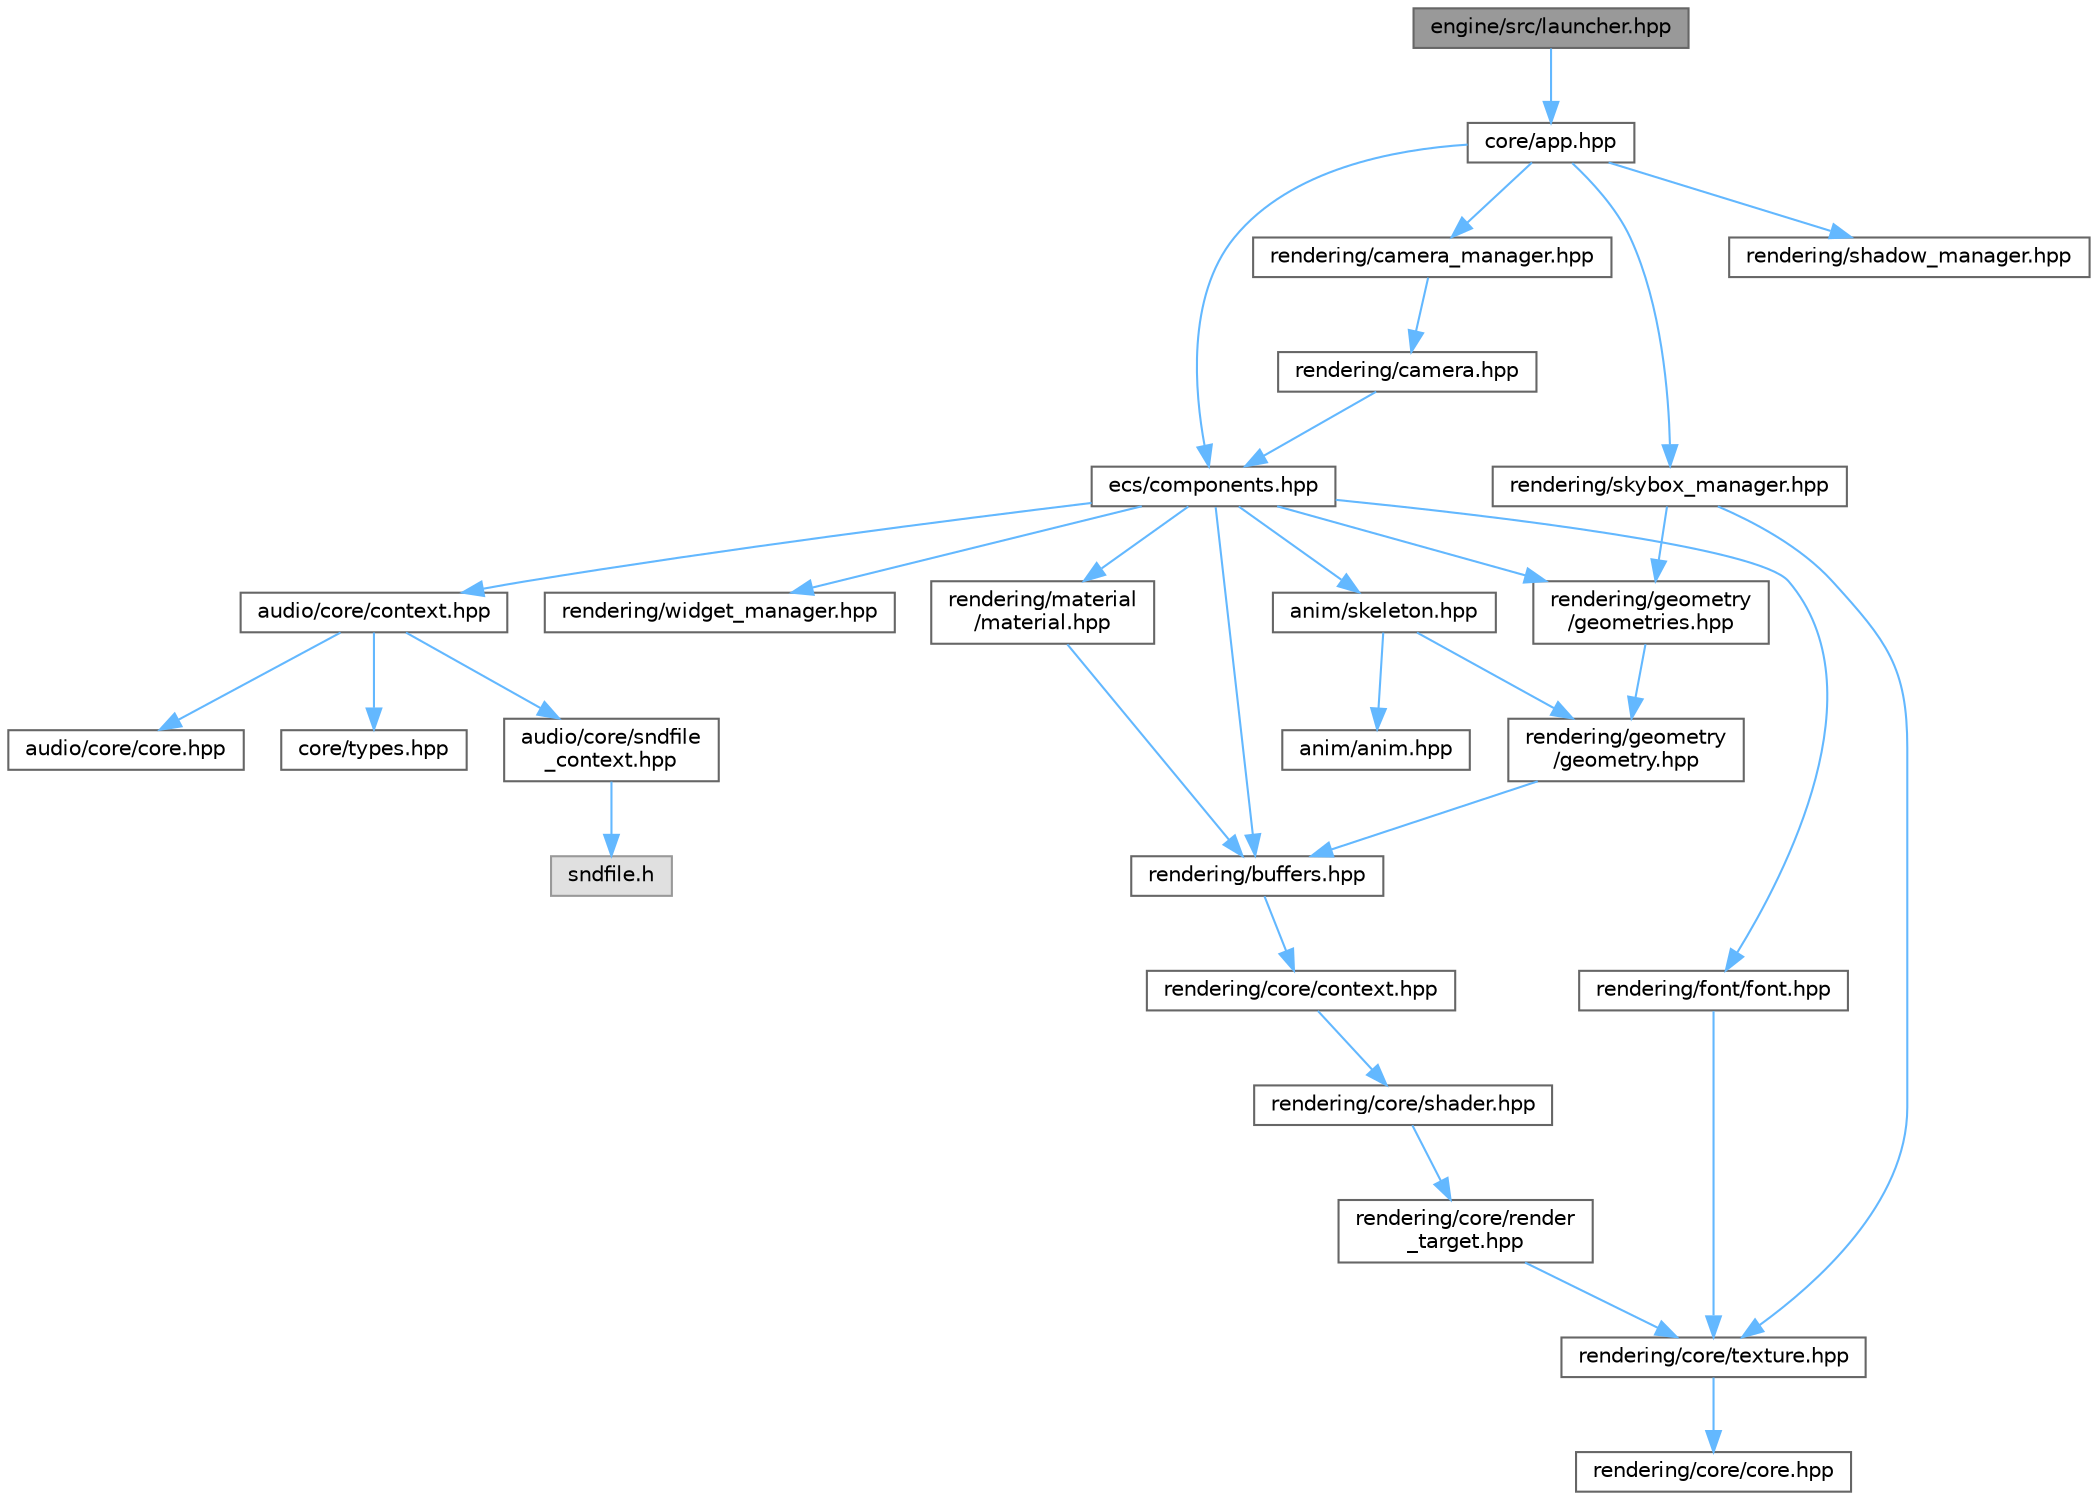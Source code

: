 digraph "engine/src/launcher.hpp"
{
 // LATEX_PDF_SIZE
  bgcolor="transparent";
  edge [fontname=Helvetica,fontsize=10,labelfontname=Helvetica,labelfontsize=10];
  node [fontname=Helvetica,fontsize=10,shape=box,height=0.2,width=0.4];
  Node1 [id="Node000001",label="engine/src/launcher.hpp",height=0.2,width=0.4,color="gray40", fillcolor="grey60", style="filled", fontcolor="black",tooltip=" "];
  Node1 -> Node2 [id="edge32_Node000001_Node000002",color="steelblue1",style="solid",tooltip=" "];
  Node2 [id="Node000002",label="core/app.hpp",height=0.2,width=0.4,color="grey40", fillcolor="white", style="filled",URL="$app_8hpp.html",tooltip=" "];
  Node2 -> Node3 [id="edge33_Node000002_Node000003",color="steelblue1",style="solid",tooltip=" "];
  Node3 [id="Node000003",label="rendering/camera_manager.hpp",height=0.2,width=0.4,color="grey40", fillcolor="white", style="filled",URL="$camera__manager_8hpp.html",tooltip=" "];
  Node3 -> Node4 [id="edge34_Node000003_Node000004",color="steelblue1",style="solid",tooltip=" "];
  Node4 [id="Node000004",label="rendering/camera.hpp",height=0.2,width=0.4,color="grey40", fillcolor="white", style="filled",URL="$camera_8hpp.html",tooltip=" "];
  Node4 -> Node5 [id="edge35_Node000004_Node000005",color="steelblue1",style="solid",tooltip=" "];
  Node5 [id="Node000005",label="ecs/components.hpp",height=0.2,width=0.4,color="grey40", fillcolor="white", style="filled",URL="$components_8hpp.html",tooltip=" "];
  Node5 -> Node6 [id="edge36_Node000005_Node000006",color="steelblue1",style="solid",tooltip=" "];
  Node6 [id="Node000006",label="rendering/geometry\l/geometries.hpp",height=0.2,width=0.4,color="grey40", fillcolor="white", style="filled",URL="$geometries_8hpp.html",tooltip=" "];
  Node6 -> Node7 [id="edge37_Node000006_Node000007",color="steelblue1",style="solid",tooltip=" "];
  Node7 [id="Node000007",label="rendering/geometry\l/geometry.hpp",height=0.2,width=0.4,color="grey40", fillcolor="white", style="filled",URL="$geometry_8hpp.html",tooltip=" "];
  Node7 -> Node8 [id="edge38_Node000007_Node000008",color="steelblue1",style="solid",tooltip=" "];
  Node8 [id="Node000008",label="rendering/buffers.hpp",height=0.2,width=0.4,color="grey40", fillcolor="white", style="filled",URL="$buffers_8hpp.html",tooltip=" "];
  Node8 -> Node9 [id="edge39_Node000008_Node000009",color="steelblue1",style="solid",tooltip=" "];
  Node9 [id="Node000009",label="rendering/core/context.hpp",height=0.2,width=0.4,color="grey40", fillcolor="white", style="filled",URL="$rendering_2core_2context_8hpp.html",tooltip=" "];
  Node9 -> Node10 [id="edge40_Node000009_Node000010",color="steelblue1",style="solid",tooltip=" "];
  Node10 [id="Node000010",label="rendering/core/shader.hpp",height=0.2,width=0.4,color="grey40", fillcolor="white", style="filled",URL="$shader_8hpp.html",tooltip=" "];
  Node10 -> Node11 [id="edge41_Node000010_Node000011",color="steelblue1",style="solid",tooltip=" "];
  Node11 [id="Node000011",label="rendering/core/render\l_target.hpp",height=0.2,width=0.4,color="grey40", fillcolor="white", style="filled",URL="$render__target_8hpp.html",tooltip=" "];
  Node11 -> Node12 [id="edge42_Node000011_Node000012",color="steelblue1",style="solid",tooltip=" "];
  Node12 [id="Node000012",label="rendering/core/texture.hpp",height=0.2,width=0.4,color="grey40", fillcolor="white", style="filled",URL="$texture_8hpp.html",tooltip=" "];
  Node12 -> Node13 [id="edge43_Node000012_Node000013",color="steelblue1",style="solid",tooltip=" "];
  Node13 [id="Node000013",label="rendering/core/core.hpp",height=0.2,width=0.4,color="grey40", fillcolor="white", style="filled",URL="$rendering_2core_2core_8hpp.html",tooltip=" "];
  Node5 -> Node14 [id="edge44_Node000005_Node000014",color="steelblue1",style="solid",tooltip=" "];
  Node14 [id="Node000014",label="rendering/material\l/material.hpp",height=0.2,width=0.4,color="grey40", fillcolor="white", style="filled",URL="$material_8hpp.html",tooltip=" "];
  Node14 -> Node8 [id="edge45_Node000014_Node000008",color="steelblue1",style="solid",tooltip=" "];
  Node5 -> Node8 [id="edge46_Node000005_Node000008",color="steelblue1",style="solid",tooltip=" "];
  Node5 -> Node15 [id="edge47_Node000005_Node000015",color="steelblue1",style="solid",tooltip=" "];
  Node15 [id="Node000015",label="rendering/font/font.hpp",height=0.2,width=0.4,color="grey40", fillcolor="white", style="filled",URL="$font_8hpp.html",tooltip=" "];
  Node15 -> Node12 [id="edge48_Node000015_Node000012",color="steelblue1",style="solid",tooltip=" "];
  Node5 -> Node16 [id="edge49_Node000005_Node000016",color="steelblue1",style="solid",tooltip=" "];
  Node16 [id="Node000016",label="rendering/widget_manager.hpp",height=0.2,width=0.4,color="grey40", fillcolor="white", style="filled",URL="$widget__manager_8hpp.html",tooltip=" "];
  Node5 -> Node17 [id="edge50_Node000005_Node000017",color="steelblue1",style="solid",tooltip=" "];
  Node17 [id="Node000017",label="anim/skeleton.hpp",height=0.2,width=0.4,color="grey40", fillcolor="white", style="filled",URL="$skeleton_8hpp.html",tooltip=" "];
  Node17 -> Node18 [id="edge51_Node000017_Node000018",color="steelblue1",style="solid",tooltip=" "];
  Node18 [id="Node000018",label="anim/anim.hpp",height=0.2,width=0.4,color="grey40", fillcolor="white", style="filled",URL="$anim_8hpp.html",tooltip=" "];
  Node17 -> Node7 [id="edge52_Node000017_Node000007",color="steelblue1",style="solid",tooltip=" "];
  Node5 -> Node19 [id="edge53_Node000005_Node000019",color="steelblue1",style="solid",tooltip=" "];
  Node19 [id="Node000019",label="audio/core/context.hpp",height=0.2,width=0.4,color="grey40", fillcolor="white", style="filled",URL="$audio_2core_2context_8hpp.html",tooltip=" "];
  Node19 -> Node20 [id="edge54_Node000019_Node000020",color="steelblue1",style="solid",tooltip=" "];
  Node20 [id="Node000020",label="audio/core/core.hpp",height=0.2,width=0.4,color="grey40", fillcolor="white", style="filled",URL="$audio_2core_2core_8hpp.html",tooltip=" "];
  Node19 -> Node21 [id="edge55_Node000019_Node000021",color="steelblue1",style="solid",tooltip=" "];
  Node21 [id="Node000021",label="audio/core/sndfile\l_context.hpp",height=0.2,width=0.4,color="grey40", fillcolor="white", style="filled",URL="$sndfile__context_8hpp.html",tooltip=" "];
  Node21 -> Node22 [id="edge56_Node000021_Node000022",color="steelblue1",style="solid",tooltip=" "];
  Node22 [id="Node000022",label="sndfile.h",height=0.2,width=0.4,color="grey60", fillcolor="#E0E0E0", style="filled",tooltip=" "];
  Node19 -> Node23 [id="edge57_Node000019_Node000023",color="steelblue1",style="solid",tooltip=" "];
  Node23 [id="Node000023",label="core/types.hpp",height=0.2,width=0.4,color="grey40", fillcolor="white", style="filled",URL="$types_8hpp.html",tooltip=" "];
  Node2 -> Node24 [id="edge58_Node000002_Node000024",color="steelblue1",style="solid",tooltip=" "];
  Node24 [id="Node000024",label="rendering/shadow_manager.hpp",height=0.2,width=0.4,color="grey40", fillcolor="white", style="filled",URL="$shadow__manager_8hpp.html",tooltip=" "];
  Node2 -> Node25 [id="edge59_Node000002_Node000025",color="steelblue1",style="solid",tooltip=" "];
  Node25 [id="Node000025",label="rendering/skybox_manager.hpp",height=0.2,width=0.4,color="grey40", fillcolor="white", style="filled",URL="$skybox__manager_8hpp.html",tooltip=" "];
  Node25 -> Node12 [id="edge60_Node000025_Node000012",color="steelblue1",style="solid",tooltip=" "];
  Node25 -> Node6 [id="edge61_Node000025_Node000006",color="steelblue1",style="solid",tooltip=" "];
  Node2 -> Node5 [id="edge62_Node000002_Node000005",color="steelblue1",style="solid",tooltip=" "];
}
